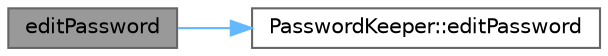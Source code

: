 digraph "editPassword"
{
 // LATEX_PDF_SIZE
  bgcolor="transparent";
  edge [fontname=Helvetica,fontsize=10,labelfontname=Helvetica,labelfontsize=10];
  node [fontname=Helvetica,fontsize=10,shape=box,height=0.2,width=0.4];
  rankdir="LR";
  Node1 [id="Node000001",label="editPassword",height=0.2,width=0.4,color="gray40", fillcolor="grey60", style="filled", fontcolor="black",tooltip="Edits an existing password."];
  Node1 -> Node2 [id="edge1_Node000001_Node000002",color="steelblue1",style="solid",tooltip=" "];
  Node2 [id="Node000002",label="PasswordKeeper::editPassword",height=0.2,width=0.4,color="grey40", fillcolor="white", style="filled",URL="$class_password_keeper.html#a20d143ab0e1afc447a03ee4286028a75",tooltip="Edits the password of a given entry."];
}
